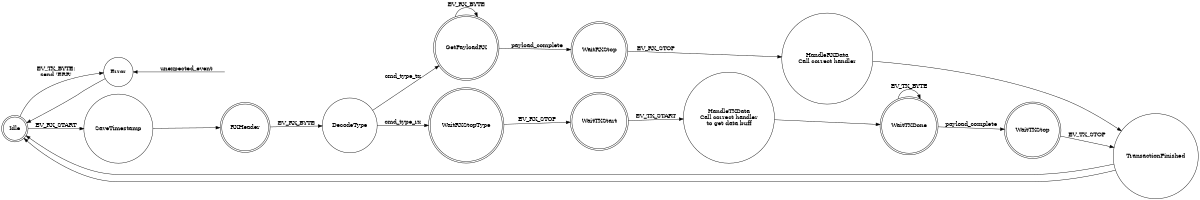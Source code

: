 // Generate pdf:
// dot i2c_slave_fsm.dot -T pdf -O

digraph finite_state_machine {
	rankdir=LR;
	size="8,5"

	node [shape = doublecircle];
    Idle;
    RXHeader GetPayloadRX WaitRXStop;
    WaitRXStopType WaitTXStart WaitTXDone WaitTXStop;

	node [shape = circle];
    Error [shape = circle];
    TransactionFinished;

    /*
     * Start transaction
     */
	Idle -> SaveTimestamp [ label = "EV_RX_START" ];
	// Idle -> Error [ label = "default" constraint = False style=dotted];
	Idle -> Error [ label = "EV_TX_BYTE:\nsend 'ERR'" ];
	SaveTimestamp -> RXHeader;

    RXHeader -> DecodeType [ label = "EV_RX_BYTE" ];
    // RXHeader -> Error [ label = "default" constraint = False style=dotted];

    /*
     * Decode command type
     */
    DecodeType -> GetPayloadRX [ label = "cmd_type_tx"];
    DecodeType -> WaitRXStopType [ label = "cmd_type_rx"];
    // DecodeType -> Error [ label = "unkown_command" constraint = False style=dotted];


    /*
     * Open node sends data
     */
    GetPayloadRX -> WaitRXStop [ label = "payload_complete"];
    GetPayloadRX -> GetPayloadRX [ label = "EV_RX_BYTE"];
    // GetPayloadRX -> Error [ label = "default" constraint = False style=dotted];
    WaitRXStop -> HandleRXData [ label = "EV_RX_STOP" ];
    // WaitRXStop -> Error [ label = "default" constraint = False style=dotted];


    HandleRXData [ label="HandleRXData\nCall correct handler"];
    HandleRXData -> TransactionFinished;
    TransactionFinished -> Idle;

    /*
     * Open node wants to receive data
     */
    WaitRXStopType -> WaitTXStart [label = "EV_RX_STOP"];
    // WaitRXStopType -> Error [ label = "default" constraint = False style=dotted];


    HandleTXData [ label="HandleTXData\nCall correct handler\nto get data buff"];
    WaitTXStart -> HandleTXData [label = "EV_TX_START"];
    // WaitTXStart -> Error [ label = "default" constraint = False style=dotted];

    HandleTXData -> WaitTXDone;
    WaitTXDone -> WaitTXDone [label = "EV_TX_BYTE"];
    WaitTXDone -> WaitTXStop [label = "payload_complete"];
    //WaitTXDone -> Error [ label = "default" constraint = False style=dotted];

    WaitTXStop -> TransactionFinished [label = "EV_TX_STOP"];
    // WaitTXStop -> Error [ label = "default" constraint = False style=dotted];

    TransactionFinished -> Idle;





    /* Error goes back to idle */
    Error -> Idle;


    Invisible [ style="invisible"];
    Error -> Invisible [label = "unexpected_event", dir=back];
}
